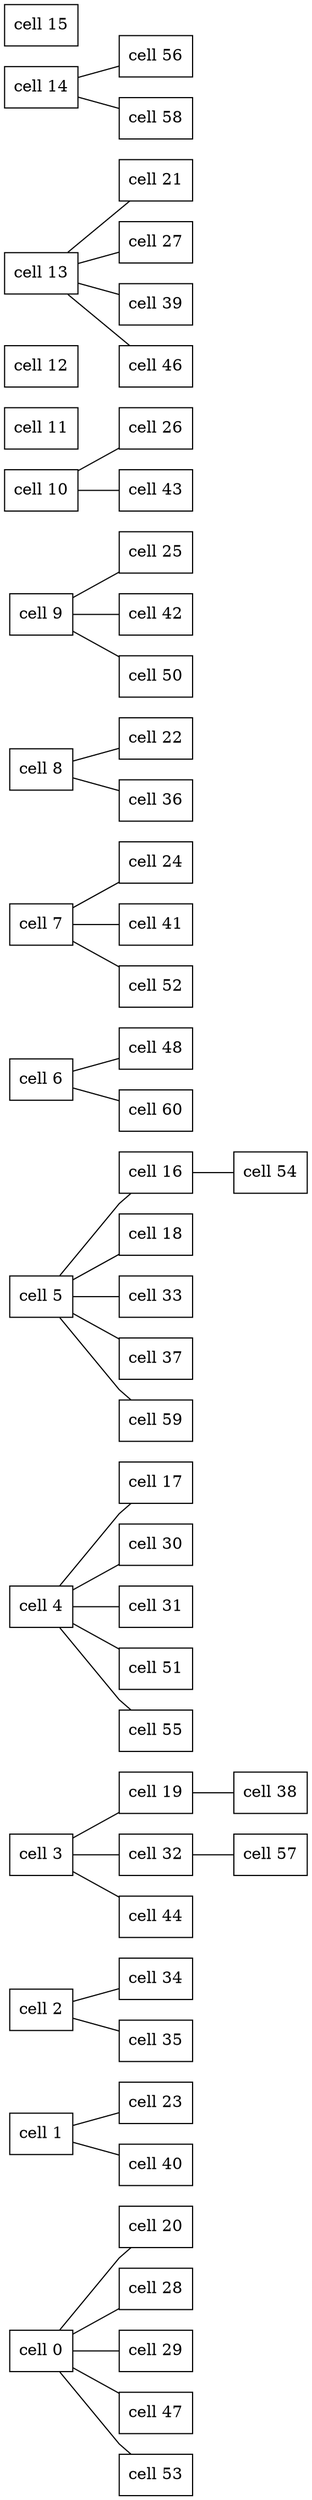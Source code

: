// Yeast Lineage
graph {
	graph [color=blue rankdir=LR splines=polyline]
	"cell 0" [shape=box]
	"cell 1" [shape=box]
	"cell 2" [shape=box]
	"cell 3" [shape=box]
	"cell 4" [shape=box]
	"cell 5" [shape=box]
	"cell 6" [shape=box]
	"cell 7" [shape=box]
	"cell 8" [shape=box]
	"cell 9" [shape=box]
	"cell 10" [shape=box]
	"cell 11" [shape=box]
	"cell 12" [shape=box]
	"cell 13" [shape=box]
	"cell 14" [shape=box]
	"cell 15" [shape=box]
	"cell 16" [shape=box]
	"cell 17" [shape=box]
	"cell 18" [shape=box]
	"cell 19" [shape=box]
	"cell 20" [shape=box]
	"cell 21" [shape=box]
	"cell 22" [shape=box]
	"cell 23" [shape=box]
	"cell 24" [shape=box]
	"cell 25" [shape=box]
	"cell 26" [shape=box]
	"cell 27" [shape=box]
	"cell 28" [shape=box]
	"cell 29" [shape=box]
	"cell 30" [shape=box]
	"cell 31" [shape=box]
	"cell 32" [shape=box]
	"cell 33" [shape=box]
	"cell 34" [shape=box]
	"cell 35" [shape=box]
	"cell 36" [shape=box]
	"cell 37" [shape=box]
	"cell 38" [shape=box]
	"cell 39" [shape=box]
	"cell 40" [shape=box]
	"cell 41" [shape=box]
	"cell 42" [shape=box]
	"cell 43" [shape=box]
	"cell 44" [shape=box]
	"cell 46" [shape=box]
	"cell 47" [shape=box]
	"cell 48" [shape=box]
	"cell 50" [shape=box]
	"cell 51" [shape=box]
	"cell 52" [shape=box]
	"cell 53" [shape=box]
	"cell 54" [shape=box]
	"cell 55" [shape=box]
	"cell 56" [shape=box]
	"cell 57" [shape=box]
	"cell 58" [shape=box]
	"cell 59" [shape=box]
	"cell 60" [shape=box]
	"cell 5" -- "cell 16"
	"cell 4" -- "cell 17"
	"cell 5" -- "cell 18"
	"cell 3" -- "cell 19"
	"cell 0" -- "cell 20"
	"cell 13" -- "cell 21"
	"cell 8" -- "cell 22"
	"cell 1" -- "cell 23"
	"cell 7" -- "cell 24"
	"cell 9" -- "cell 25"
	"cell 10" -- "cell 26"
	"cell 13" -- "cell 27"
	"cell 0" -- "cell 28"
	"cell 0" -- "cell 29"
	"cell 4" -- "cell 30"
	"cell 4" -- "cell 31"
	"cell 3" -- "cell 32"
	"cell 5" -- "cell 33"
	"cell 2" -- "cell 34"
	"cell 2" -- "cell 35"
	"cell 8" -- "cell 36"
	"cell 5" -- "cell 37"
	"cell 19" -- "cell 38"
	"cell 13" -- "cell 39"
	"cell 1" -- "cell 40"
	"cell 7" -- "cell 41"
	"cell 9" -- "cell 42"
	"cell 10" -- "cell 43"
	"cell 3" -- "cell 44"
	"cell 13" -- "cell 46"
	"cell 0" -- "cell 47"
	"cell 6" -- "cell 48"
	"cell 9" -- "cell 50"
	"cell 4" -- "cell 51"
	"cell 7" -- "cell 52"
	"cell 0" -- "cell 53"
	"cell 16" -- "cell 54"
	"cell 4" -- "cell 55"
	"cell 14" -- "cell 56"
	"cell 32" -- "cell 57"
	"cell 14" -- "cell 58"
	"cell 5" -- "cell 59"
	"cell 6" -- "cell 60"
}
